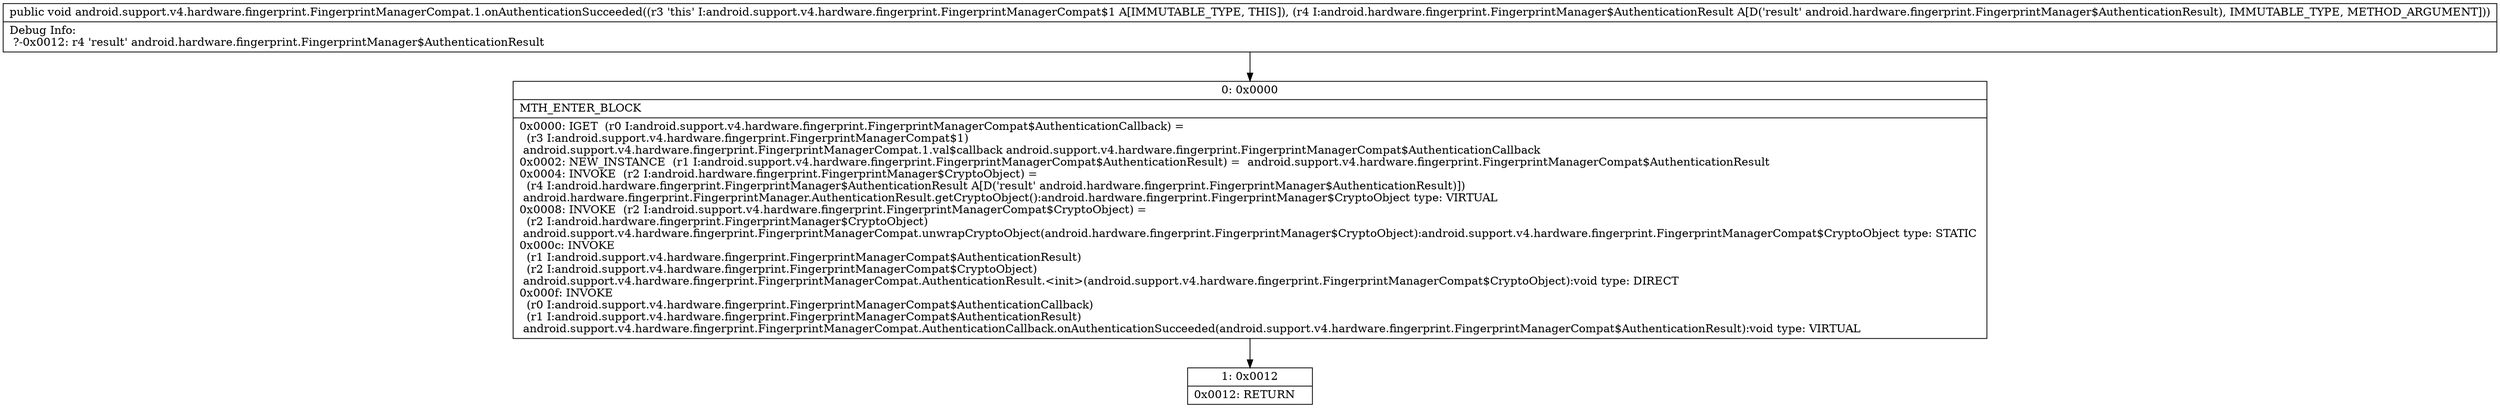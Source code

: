 digraph "CFG forandroid.support.v4.hardware.fingerprint.FingerprintManagerCompat.1.onAuthenticationSucceeded(Landroid\/hardware\/fingerprint\/FingerprintManager$AuthenticationResult;)V" {
Node_0 [shape=record,label="{0\:\ 0x0000|MTH_ENTER_BLOCK\l|0x0000: IGET  (r0 I:android.support.v4.hardware.fingerprint.FingerprintManagerCompat$AuthenticationCallback) = \l  (r3 I:android.support.v4.hardware.fingerprint.FingerprintManagerCompat$1)\l android.support.v4.hardware.fingerprint.FingerprintManagerCompat.1.val$callback android.support.v4.hardware.fingerprint.FingerprintManagerCompat$AuthenticationCallback \l0x0002: NEW_INSTANCE  (r1 I:android.support.v4.hardware.fingerprint.FingerprintManagerCompat$AuthenticationResult) =  android.support.v4.hardware.fingerprint.FingerprintManagerCompat$AuthenticationResult \l0x0004: INVOKE  (r2 I:android.hardware.fingerprint.FingerprintManager$CryptoObject) = \l  (r4 I:android.hardware.fingerprint.FingerprintManager$AuthenticationResult A[D('result' android.hardware.fingerprint.FingerprintManager$AuthenticationResult)])\l android.hardware.fingerprint.FingerprintManager.AuthenticationResult.getCryptoObject():android.hardware.fingerprint.FingerprintManager$CryptoObject type: VIRTUAL \l0x0008: INVOKE  (r2 I:android.support.v4.hardware.fingerprint.FingerprintManagerCompat$CryptoObject) = \l  (r2 I:android.hardware.fingerprint.FingerprintManager$CryptoObject)\l android.support.v4.hardware.fingerprint.FingerprintManagerCompat.unwrapCryptoObject(android.hardware.fingerprint.FingerprintManager$CryptoObject):android.support.v4.hardware.fingerprint.FingerprintManagerCompat$CryptoObject type: STATIC \l0x000c: INVOKE  \l  (r1 I:android.support.v4.hardware.fingerprint.FingerprintManagerCompat$AuthenticationResult)\l  (r2 I:android.support.v4.hardware.fingerprint.FingerprintManagerCompat$CryptoObject)\l android.support.v4.hardware.fingerprint.FingerprintManagerCompat.AuthenticationResult.\<init\>(android.support.v4.hardware.fingerprint.FingerprintManagerCompat$CryptoObject):void type: DIRECT \l0x000f: INVOKE  \l  (r0 I:android.support.v4.hardware.fingerprint.FingerprintManagerCompat$AuthenticationCallback)\l  (r1 I:android.support.v4.hardware.fingerprint.FingerprintManagerCompat$AuthenticationResult)\l android.support.v4.hardware.fingerprint.FingerprintManagerCompat.AuthenticationCallback.onAuthenticationSucceeded(android.support.v4.hardware.fingerprint.FingerprintManagerCompat$AuthenticationResult):void type: VIRTUAL \l}"];
Node_1 [shape=record,label="{1\:\ 0x0012|0x0012: RETURN   \l}"];
MethodNode[shape=record,label="{public void android.support.v4.hardware.fingerprint.FingerprintManagerCompat.1.onAuthenticationSucceeded((r3 'this' I:android.support.v4.hardware.fingerprint.FingerprintManagerCompat$1 A[IMMUTABLE_TYPE, THIS]), (r4 I:android.hardware.fingerprint.FingerprintManager$AuthenticationResult A[D('result' android.hardware.fingerprint.FingerprintManager$AuthenticationResult), IMMUTABLE_TYPE, METHOD_ARGUMENT]))  | Debug Info:\l  ?\-0x0012: r4 'result' android.hardware.fingerprint.FingerprintManager$AuthenticationResult\l}"];
MethodNode -> Node_0;
Node_0 -> Node_1;
}

